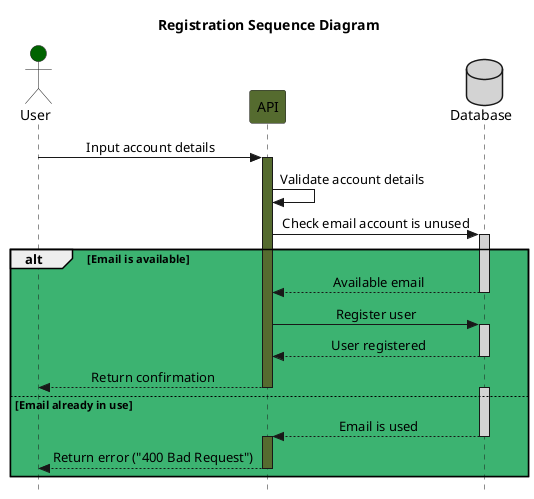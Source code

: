 @startuml register
title Registration Sequence Diagram

actor User #DarkGreen
participant API as "API" #DarkOliveGreen
database DB as "Database" #LightGray

skinparam Style strictuml
skinparam SequenceMessageAlignment center

User -> API : Input account details
activate API #DarkOliveGreen
API -> API : Validate account details
API -> DB : Check email account is unused
alt #MediumSeaGreen Email is available
    activate DB #LightGray
    DB --> API : Available email
    deactivate DB
    API -> DB : Register user
    activate DB #LightGray
    DB --> API : User registered
    deactivate DB
    API --> User : Return confirmation
    deactivate API
else Email already in use
    activate DB #LightGray
    DB --> API : Email is used
    deactivate DB
    activate API #DarkOliveGreen
    API --> User : Return error ("400 Bad Request")
    deactivate API
end
@enduml
